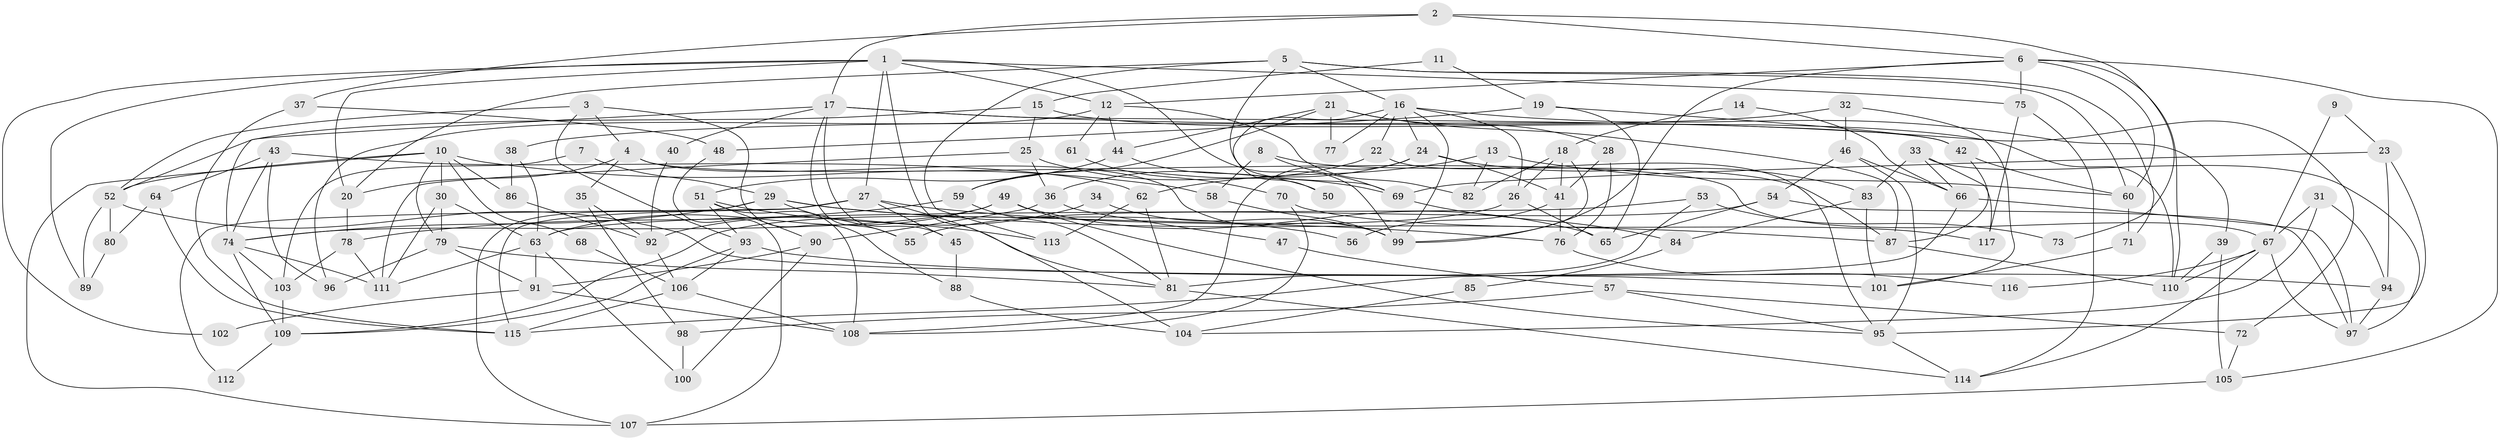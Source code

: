 // Generated by graph-tools (version 1.1) at 2025/51/03/09/25 04:51:53]
// undirected, 117 vertices, 234 edges
graph export_dot {
graph [start="1"]
  node [color=gray90,style=filled];
  1;
  2;
  3;
  4;
  5;
  6;
  7;
  8;
  9;
  10;
  11;
  12;
  13;
  14;
  15;
  16;
  17;
  18;
  19;
  20;
  21;
  22;
  23;
  24;
  25;
  26;
  27;
  28;
  29;
  30;
  31;
  32;
  33;
  34;
  35;
  36;
  37;
  38;
  39;
  40;
  41;
  42;
  43;
  44;
  45;
  46;
  47;
  48;
  49;
  50;
  51;
  52;
  53;
  54;
  55;
  56;
  57;
  58;
  59;
  60;
  61;
  62;
  63;
  64;
  65;
  66;
  67;
  68;
  69;
  70;
  71;
  72;
  73;
  74;
  75;
  76;
  77;
  78;
  79;
  80;
  81;
  82;
  83;
  84;
  85;
  86;
  87;
  88;
  89;
  90;
  91;
  92;
  93;
  94;
  95;
  96;
  97;
  98;
  99;
  100;
  101;
  102;
  103;
  104;
  105;
  106;
  107;
  108;
  109;
  110;
  111;
  112;
  113;
  114;
  115;
  116;
  117;
  1 -- 99;
  1 -- 20;
  1 -- 12;
  1 -- 27;
  1 -- 75;
  1 -- 89;
  1 -- 102;
  1 -- 104;
  2 -- 17;
  2 -- 6;
  2 -- 37;
  2 -- 73;
  3 -- 93;
  3 -- 52;
  3 -- 4;
  3 -- 88;
  4 -- 67;
  4 -- 20;
  4 -- 35;
  4 -- 99;
  5 -- 20;
  5 -- 60;
  5 -- 16;
  5 -- 69;
  5 -- 71;
  5 -- 113;
  6 -- 99;
  6 -- 60;
  6 -- 12;
  6 -- 75;
  6 -- 105;
  6 -- 110;
  7 -- 29;
  7 -- 103;
  8 -- 69;
  8 -- 87;
  8 -- 58;
  9 -- 67;
  9 -- 23;
  10 -- 58;
  10 -- 79;
  10 -- 30;
  10 -- 52;
  10 -- 68;
  10 -- 86;
  10 -- 107;
  11 -- 19;
  11 -- 15;
  12 -- 44;
  12 -- 61;
  12 -- 82;
  12 -- 96;
  13 -- 82;
  13 -- 62;
  13 -- 60;
  14 -- 66;
  14 -- 18;
  15 -- 110;
  15 -- 52;
  15 -- 25;
  16 -- 26;
  16 -- 22;
  16 -- 24;
  16 -- 39;
  16 -- 50;
  16 -- 77;
  16 -- 99;
  17 -- 72;
  17 -- 74;
  17 -- 40;
  17 -- 42;
  17 -- 45;
  17 -- 55;
  18 -- 41;
  18 -- 99;
  18 -- 26;
  18 -- 82;
  19 -- 42;
  19 -- 65;
  19 -- 48;
  20 -- 78;
  21 -- 87;
  21 -- 44;
  21 -- 28;
  21 -- 59;
  21 -- 77;
  22 -- 95;
  22 -- 59;
  23 -- 94;
  23 -- 69;
  23 -- 95;
  24 -- 108;
  24 -- 36;
  24 -- 41;
  24 -- 83;
  25 -- 111;
  25 -- 36;
  25 -- 69;
  26 -- 109;
  26 -- 65;
  27 -- 81;
  27 -- 45;
  27 -- 76;
  27 -- 112;
  27 -- 115;
  28 -- 41;
  28 -- 76;
  29 -- 55;
  29 -- 107;
  29 -- 56;
  29 -- 74;
  29 -- 87;
  30 -- 63;
  30 -- 79;
  30 -- 111;
  31 -- 67;
  31 -- 104;
  31 -- 94;
  32 -- 46;
  32 -- 101;
  32 -- 38;
  33 -- 83;
  33 -- 97;
  33 -- 66;
  33 -- 117;
  34 -- 92;
  34 -- 99;
  35 -- 92;
  35 -- 98;
  36 -- 47;
  36 -- 90;
  37 -- 48;
  37 -- 115;
  38 -- 63;
  38 -- 86;
  39 -- 110;
  39 -- 105;
  40 -- 92;
  41 -- 76;
  41 -- 56;
  42 -- 87;
  42 -- 60;
  43 -- 62;
  43 -- 74;
  43 -- 64;
  43 -- 96;
  44 -- 51;
  44 -- 50;
  45 -- 88;
  46 -- 95;
  46 -- 66;
  46 -- 54;
  47 -- 57;
  48 -- 107;
  49 -- 95;
  49 -- 74;
  49 -- 63;
  49 -- 65;
  51 -- 93;
  51 -- 108;
  51 -- 90;
  51 -- 113;
  52 -- 89;
  52 -- 80;
  52 -- 101;
  53 -- 63;
  53 -- 81;
  53 -- 73;
  54 -- 65;
  54 -- 55;
  54 -- 97;
  57 -- 98;
  57 -- 95;
  57 -- 72;
  58 -- 99;
  59 -- 78;
  59 -- 81;
  60 -- 71;
  61 -- 70;
  62 -- 81;
  62 -- 113;
  63 -- 91;
  63 -- 100;
  63 -- 111;
  64 -- 115;
  64 -- 80;
  66 -- 115;
  66 -- 97;
  67 -- 114;
  67 -- 97;
  67 -- 110;
  67 -- 116;
  68 -- 106;
  69 -- 84;
  70 -- 108;
  70 -- 117;
  71 -- 101;
  72 -- 105;
  74 -- 111;
  74 -- 103;
  74 -- 109;
  75 -- 114;
  75 -- 117;
  76 -- 116;
  78 -- 111;
  78 -- 103;
  79 -- 96;
  79 -- 81;
  79 -- 91;
  80 -- 89;
  81 -- 114;
  83 -- 101;
  83 -- 84;
  84 -- 85;
  85 -- 104;
  86 -- 92;
  87 -- 110;
  88 -- 104;
  90 -- 91;
  90 -- 100;
  91 -- 102;
  91 -- 108;
  92 -- 106;
  93 -- 109;
  93 -- 94;
  93 -- 106;
  94 -- 97;
  95 -- 114;
  98 -- 100;
  103 -- 109;
  105 -- 107;
  106 -- 115;
  106 -- 108;
  109 -- 112;
}
